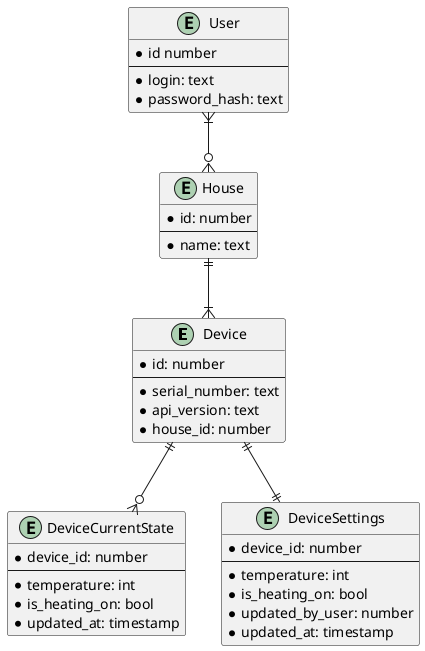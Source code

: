 @startuml

entity Device {
    * id: number 
    ---
    * serial_number: text
    * api_version: text
    * house_id: number
}

entity House {
    * id: number 
    ---
    * name: text
}

entity User {
    * id number 
    ---
    * login: text
    * password_hash: text
}

entity DeviceCurrentState {
    * device_id: number 
    ---
    * temperature: int
    * is_heating_on: bool
    * updated_at: timestamp
}

entity DeviceSettings {
    * device_id: number 
    ---
    * temperature: int
    * is_heating_on: bool
    * updated_by_user: number
    * updated_at: timestamp
}

User }|--o{ House
House ||--|{ Device
Device ||--o{ DeviceCurrentState
Device ||--|| DeviceSettings

@enduml